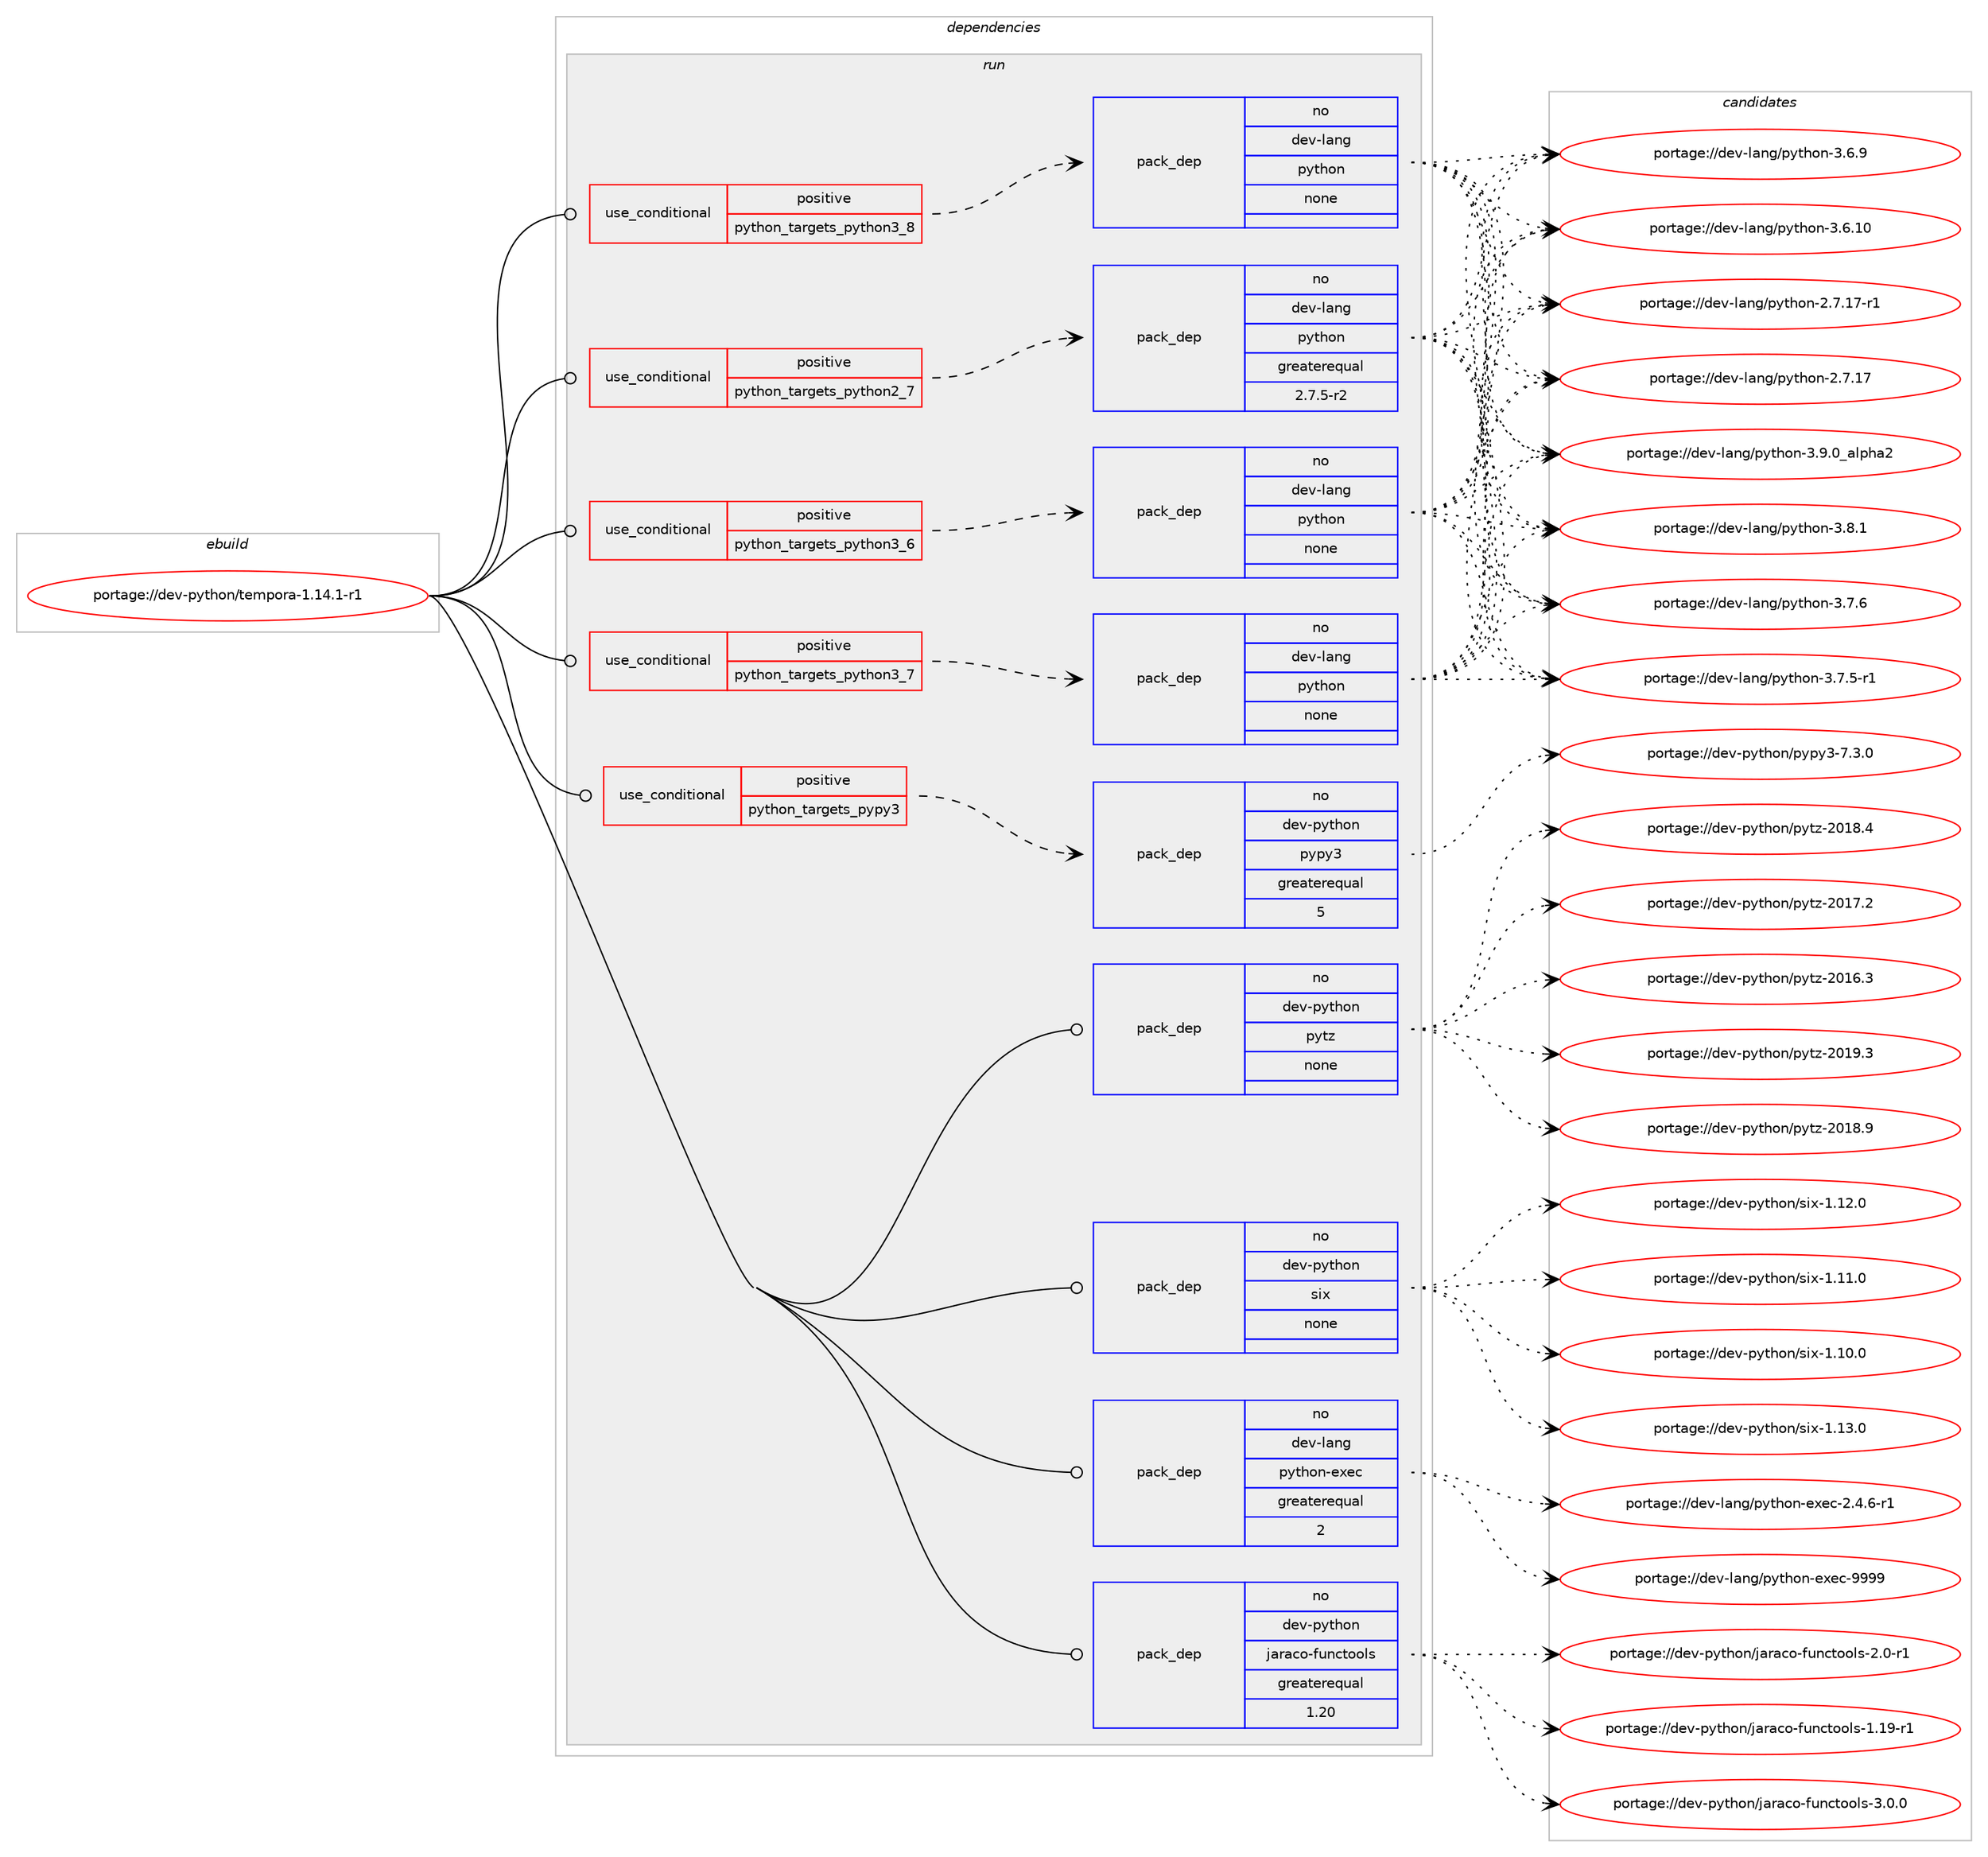 digraph prolog {

# *************
# Graph options
# *************

newrank=true;
concentrate=true;
compound=true;
graph [rankdir=LR,fontname=Helvetica,fontsize=10,ranksep=1.5];#, ranksep=2.5, nodesep=0.2];
edge  [arrowhead=vee];
node  [fontname=Helvetica,fontsize=10];

# **********
# The ebuild
# **********

subgraph cluster_leftcol {
color=gray;
label=<<i>ebuild</i>>;
id [label="portage://dev-python/tempora-1.14.1-r1", color=red, width=4, href="../dev-python/tempora-1.14.1-r1.svg"];
}

# ****************
# The dependencies
# ****************

subgraph cluster_midcol {
color=gray;
label=<<i>dependencies</i>>;
subgraph cluster_compile {
fillcolor="#eeeeee";
style=filled;
label=<<i>compile</i>>;
}
subgraph cluster_compileandrun {
fillcolor="#eeeeee";
style=filled;
label=<<i>compile and run</i>>;
}
subgraph cluster_run {
fillcolor="#eeeeee";
style=filled;
label=<<i>run</i>>;
subgraph cond104928 {
dependency422443 [label=<<TABLE BORDER="0" CELLBORDER="1" CELLSPACING="0" CELLPADDING="4"><TR><TD ROWSPAN="3" CELLPADDING="10">use_conditional</TD></TR><TR><TD>positive</TD></TR><TR><TD>python_targets_pypy3</TD></TR></TABLE>>, shape=none, color=red];
subgraph pack312618 {
dependency422444 [label=<<TABLE BORDER="0" CELLBORDER="1" CELLSPACING="0" CELLPADDING="4" WIDTH="220"><TR><TD ROWSPAN="6" CELLPADDING="30">pack_dep</TD></TR><TR><TD WIDTH="110">no</TD></TR><TR><TD>dev-python</TD></TR><TR><TD>pypy3</TD></TR><TR><TD>greaterequal</TD></TR><TR><TD>5</TD></TR></TABLE>>, shape=none, color=blue];
}
dependency422443:e -> dependency422444:w [weight=20,style="dashed",arrowhead="vee"];
}
id:e -> dependency422443:w [weight=20,style="solid",arrowhead="odot"];
subgraph cond104929 {
dependency422445 [label=<<TABLE BORDER="0" CELLBORDER="1" CELLSPACING="0" CELLPADDING="4"><TR><TD ROWSPAN="3" CELLPADDING="10">use_conditional</TD></TR><TR><TD>positive</TD></TR><TR><TD>python_targets_python2_7</TD></TR></TABLE>>, shape=none, color=red];
subgraph pack312619 {
dependency422446 [label=<<TABLE BORDER="0" CELLBORDER="1" CELLSPACING="0" CELLPADDING="4" WIDTH="220"><TR><TD ROWSPAN="6" CELLPADDING="30">pack_dep</TD></TR><TR><TD WIDTH="110">no</TD></TR><TR><TD>dev-lang</TD></TR><TR><TD>python</TD></TR><TR><TD>greaterequal</TD></TR><TR><TD>2.7.5-r2</TD></TR></TABLE>>, shape=none, color=blue];
}
dependency422445:e -> dependency422446:w [weight=20,style="dashed",arrowhead="vee"];
}
id:e -> dependency422445:w [weight=20,style="solid",arrowhead="odot"];
subgraph cond104930 {
dependency422447 [label=<<TABLE BORDER="0" CELLBORDER="1" CELLSPACING="0" CELLPADDING="4"><TR><TD ROWSPAN="3" CELLPADDING="10">use_conditional</TD></TR><TR><TD>positive</TD></TR><TR><TD>python_targets_python3_6</TD></TR></TABLE>>, shape=none, color=red];
subgraph pack312620 {
dependency422448 [label=<<TABLE BORDER="0" CELLBORDER="1" CELLSPACING="0" CELLPADDING="4" WIDTH="220"><TR><TD ROWSPAN="6" CELLPADDING="30">pack_dep</TD></TR><TR><TD WIDTH="110">no</TD></TR><TR><TD>dev-lang</TD></TR><TR><TD>python</TD></TR><TR><TD>none</TD></TR><TR><TD></TD></TR></TABLE>>, shape=none, color=blue];
}
dependency422447:e -> dependency422448:w [weight=20,style="dashed",arrowhead="vee"];
}
id:e -> dependency422447:w [weight=20,style="solid",arrowhead="odot"];
subgraph cond104931 {
dependency422449 [label=<<TABLE BORDER="0" CELLBORDER="1" CELLSPACING="0" CELLPADDING="4"><TR><TD ROWSPAN="3" CELLPADDING="10">use_conditional</TD></TR><TR><TD>positive</TD></TR><TR><TD>python_targets_python3_7</TD></TR></TABLE>>, shape=none, color=red];
subgraph pack312621 {
dependency422450 [label=<<TABLE BORDER="0" CELLBORDER="1" CELLSPACING="0" CELLPADDING="4" WIDTH="220"><TR><TD ROWSPAN="6" CELLPADDING="30">pack_dep</TD></TR><TR><TD WIDTH="110">no</TD></TR><TR><TD>dev-lang</TD></TR><TR><TD>python</TD></TR><TR><TD>none</TD></TR><TR><TD></TD></TR></TABLE>>, shape=none, color=blue];
}
dependency422449:e -> dependency422450:w [weight=20,style="dashed",arrowhead="vee"];
}
id:e -> dependency422449:w [weight=20,style="solid",arrowhead="odot"];
subgraph cond104932 {
dependency422451 [label=<<TABLE BORDER="0" CELLBORDER="1" CELLSPACING="0" CELLPADDING="4"><TR><TD ROWSPAN="3" CELLPADDING="10">use_conditional</TD></TR><TR><TD>positive</TD></TR><TR><TD>python_targets_python3_8</TD></TR></TABLE>>, shape=none, color=red];
subgraph pack312622 {
dependency422452 [label=<<TABLE BORDER="0" CELLBORDER="1" CELLSPACING="0" CELLPADDING="4" WIDTH="220"><TR><TD ROWSPAN="6" CELLPADDING="30">pack_dep</TD></TR><TR><TD WIDTH="110">no</TD></TR><TR><TD>dev-lang</TD></TR><TR><TD>python</TD></TR><TR><TD>none</TD></TR><TR><TD></TD></TR></TABLE>>, shape=none, color=blue];
}
dependency422451:e -> dependency422452:w [weight=20,style="dashed",arrowhead="vee"];
}
id:e -> dependency422451:w [weight=20,style="solid",arrowhead="odot"];
subgraph pack312623 {
dependency422453 [label=<<TABLE BORDER="0" CELLBORDER="1" CELLSPACING="0" CELLPADDING="4" WIDTH="220"><TR><TD ROWSPAN="6" CELLPADDING="30">pack_dep</TD></TR><TR><TD WIDTH="110">no</TD></TR><TR><TD>dev-lang</TD></TR><TR><TD>python-exec</TD></TR><TR><TD>greaterequal</TD></TR><TR><TD>2</TD></TR></TABLE>>, shape=none, color=blue];
}
id:e -> dependency422453:w [weight=20,style="solid",arrowhead="odot"];
subgraph pack312624 {
dependency422454 [label=<<TABLE BORDER="0" CELLBORDER="1" CELLSPACING="0" CELLPADDING="4" WIDTH="220"><TR><TD ROWSPAN="6" CELLPADDING="30">pack_dep</TD></TR><TR><TD WIDTH="110">no</TD></TR><TR><TD>dev-python</TD></TR><TR><TD>jaraco-functools</TD></TR><TR><TD>greaterequal</TD></TR><TR><TD>1.20</TD></TR></TABLE>>, shape=none, color=blue];
}
id:e -> dependency422454:w [weight=20,style="solid",arrowhead="odot"];
subgraph pack312625 {
dependency422455 [label=<<TABLE BORDER="0" CELLBORDER="1" CELLSPACING="0" CELLPADDING="4" WIDTH="220"><TR><TD ROWSPAN="6" CELLPADDING="30">pack_dep</TD></TR><TR><TD WIDTH="110">no</TD></TR><TR><TD>dev-python</TD></TR><TR><TD>pytz</TD></TR><TR><TD>none</TD></TR><TR><TD></TD></TR></TABLE>>, shape=none, color=blue];
}
id:e -> dependency422455:w [weight=20,style="solid",arrowhead="odot"];
subgraph pack312626 {
dependency422456 [label=<<TABLE BORDER="0" CELLBORDER="1" CELLSPACING="0" CELLPADDING="4" WIDTH="220"><TR><TD ROWSPAN="6" CELLPADDING="30">pack_dep</TD></TR><TR><TD WIDTH="110">no</TD></TR><TR><TD>dev-python</TD></TR><TR><TD>six</TD></TR><TR><TD>none</TD></TR><TR><TD></TD></TR></TABLE>>, shape=none, color=blue];
}
id:e -> dependency422456:w [weight=20,style="solid",arrowhead="odot"];
}
}

# **************
# The candidates
# **************

subgraph cluster_choices {
rank=same;
color=gray;
label=<<i>candidates</i>>;

subgraph choice312618 {
color=black;
nodesep=1;
choice100101118451121211161041111104711212111212151455546514648 [label="portage://dev-python/pypy3-7.3.0", color=red, width=4,href="../dev-python/pypy3-7.3.0.svg"];
dependency422444:e -> choice100101118451121211161041111104711212111212151455546514648:w [style=dotted,weight="100"];
}
subgraph choice312619 {
color=black;
nodesep=1;
choice10010111845108971101034711212111610411111045514657464895971081121049750 [label="portage://dev-lang/python-3.9.0_alpha2", color=red, width=4,href="../dev-lang/python-3.9.0_alpha2.svg"];
choice100101118451089711010347112121116104111110455146564649 [label="portage://dev-lang/python-3.8.1", color=red, width=4,href="../dev-lang/python-3.8.1.svg"];
choice100101118451089711010347112121116104111110455146554654 [label="portage://dev-lang/python-3.7.6", color=red, width=4,href="../dev-lang/python-3.7.6.svg"];
choice1001011184510897110103471121211161041111104551465546534511449 [label="portage://dev-lang/python-3.7.5-r1", color=red, width=4,href="../dev-lang/python-3.7.5-r1.svg"];
choice100101118451089711010347112121116104111110455146544657 [label="portage://dev-lang/python-3.6.9", color=red, width=4,href="../dev-lang/python-3.6.9.svg"];
choice10010111845108971101034711212111610411111045514654464948 [label="portage://dev-lang/python-3.6.10", color=red, width=4,href="../dev-lang/python-3.6.10.svg"];
choice100101118451089711010347112121116104111110455046554649554511449 [label="portage://dev-lang/python-2.7.17-r1", color=red, width=4,href="../dev-lang/python-2.7.17-r1.svg"];
choice10010111845108971101034711212111610411111045504655464955 [label="portage://dev-lang/python-2.7.17", color=red, width=4,href="../dev-lang/python-2.7.17.svg"];
dependency422446:e -> choice10010111845108971101034711212111610411111045514657464895971081121049750:w [style=dotted,weight="100"];
dependency422446:e -> choice100101118451089711010347112121116104111110455146564649:w [style=dotted,weight="100"];
dependency422446:e -> choice100101118451089711010347112121116104111110455146554654:w [style=dotted,weight="100"];
dependency422446:e -> choice1001011184510897110103471121211161041111104551465546534511449:w [style=dotted,weight="100"];
dependency422446:e -> choice100101118451089711010347112121116104111110455146544657:w [style=dotted,weight="100"];
dependency422446:e -> choice10010111845108971101034711212111610411111045514654464948:w [style=dotted,weight="100"];
dependency422446:e -> choice100101118451089711010347112121116104111110455046554649554511449:w [style=dotted,weight="100"];
dependency422446:e -> choice10010111845108971101034711212111610411111045504655464955:w [style=dotted,weight="100"];
}
subgraph choice312620 {
color=black;
nodesep=1;
choice10010111845108971101034711212111610411111045514657464895971081121049750 [label="portage://dev-lang/python-3.9.0_alpha2", color=red, width=4,href="../dev-lang/python-3.9.0_alpha2.svg"];
choice100101118451089711010347112121116104111110455146564649 [label="portage://dev-lang/python-3.8.1", color=red, width=4,href="../dev-lang/python-3.8.1.svg"];
choice100101118451089711010347112121116104111110455146554654 [label="portage://dev-lang/python-3.7.6", color=red, width=4,href="../dev-lang/python-3.7.6.svg"];
choice1001011184510897110103471121211161041111104551465546534511449 [label="portage://dev-lang/python-3.7.5-r1", color=red, width=4,href="../dev-lang/python-3.7.5-r1.svg"];
choice100101118451089711010347112121116104111110455146544657 [label="portage://dev-lang/python-3.6.9", color=red, width=4,href="../dev-lang/python-3.6.9.svg"];
choice10010111845108971101034711212111610411111045514654464948 [label="portage://dev-lang/python-3.6.10", color=red, width=4,href="../dev-lang/python-3.6.10.svg"];
choice100101118451089711010347112121116104111110455046554649554511449 [label="portage://dev-lang/python-2.7.17-r1", color=red, width=4,href="../dev-lang/python-2.7.17-r1.svg"];
choice10010111845108971101034711212111610411111045504655464955 [label="portage://dev-lang/python-2.7.17", color=red, width=4,href="../dev-lang/python-2.7.17.svg"];
dependency422448:e -> choice10010111845108971101034711212111610411111045514657464895971081121049750:w [style=dotted,weight="100"];
dependency422448:e -> choice100101118451089711010347112121116104111110455146564649:w [style=dotted,weight="100"];
dependency422448:e -> choice100101118451089711010347112121116104111110455146554654:w [style=dotted,weight="100"];
dependency422448:e -> choice1001011184510897110103471121211161041111104551465546534511449:w [style=dotted,weight="100"];
dependency422448:e -> choice100101118451089711010347112121116104111110455146544657:w [style=dotted,weight="100"];
dependency422448:e -> choice10010111845108971101034711212111610411111045514654464948:w [style=dotted,weight="100"];
dependency422448:e -> choice100101118451089711010347112121116104111110455046554649554511449:w [style=dotted,weight="100"];
dependency422448:e -> choice10010111845108971101034711212111610411111045504655464955:w [style=dotted,weight="100"];
}
subgraph choice312621 {
color=black;
nodesep=1;
choice10010111845108971101034711212111610411111045514657464895971081121049750 [label="portage://dev-lang/python-3.9.0_alpha2", color=red, width=4,href="../dev-lang/python-3.9.0_alpha2.svg"];
choice100101118451089711010347112121116104111110455146564649 [label="portage://dev-lang/python-3.8.1", color=red, width=4,href="../dev-lang/python-3.8.1.svg"];
choice100101118451089711010347112121116104111110455146554654 [label="portage://dev-lang/python-3.7.6", color=red, width=4,href="../dev-lang/python-3.7.6.svg"];
choice1001011184510897110103471121211161041111104551465546534511449 [label="portage://dev-lang/python-3.7.5-r1", color=red, width=4,href="../dev-lang/python-3.7.5-r1.svg"];
choice100101118451089711010347112121116104111110455146544657 [label="portage://dev-lang/python-3.6.9", color=red, width=4,href="../dev-lang/python-3.6.9.svg"];
choice10010111845108971101034711212111610411111045514654464948 [label="portage://dev-lang/python-3.6.10", color=red, width=4,href="../dev-lang/python-3.6.10.svg"];
choice100101118451089711010347112121116104111110455046554649554511449 [label="portage://dev-lang/python-2.7.17-r1", color=red, width=4,href="../dev-lang/python-2.7.17-r1.svg"];
choice10010111845108971101034711212111610411111045504655464955 [label="portage://dev-lang/python-2.7.17", color=red, width=4,href="../dev-lang/python-2.7.17.svg"];
dependency422450:e -> choice10010111845108971101034711212111610411111045514657464895971081121049750:w [style=dotted,weight="100"];
dependency422450:e -> choice100101118451089711010347112121116104111110455146564649:w [style=dotted,weight="100"];
dependency422450:e -> choice100101118451089711010347112121116104111110455146554654:w [style=dotted,weight="100"];
dependency422450:e -> choice1001011184510897110103471121211161041111104551465546534511449:w [style=dotted,weight="100"];
dependency422450:e -> choice100101118451089711010347112121116104111110455146544657:w [style=dotted,weight="100"];
dependency422450:e -> choice10010111845108971101034711212111610411111045514654464948:w [style=dotted,weight="100"];
dependency422450:e -> choice100101118451089711010347112121116104111110455046554649554511449:w [style=dotted,weight="100"];
dependency422450:e -> choice10010111845108971101034711212111610411111045504655464955:w [style=dotted,weight="100"];
}
subgraph choice312622 {
color=black;
nodesep=1;
choice10010111845108971101034711212111610411111045514657464895971081121049750 [label="portage://dev-lang/python-3.9.0_alpha2", color=red, width=4,href="../dev-lang/python-3.9.0_alpha2.svg"];
choice100101118451089711010347112121116104111110455146564649 [label="portage://dev-lang/python-3.8.1", color=red, width=4,href="../dev-lang/python-3.8.1.svg"];
choice100101118451089711010347112121116104111110455146554654 [label="portage://dev-lang/python-3.7.6", color=red, width=4,href="../dev-lang/python-3.7.6.svg"];
choice1001011184510897110103471121211161041111104551465546534511449 [label="portage://dev-lang/python-3.7.5-r1", color=red, width=4,href="../dev-lang/python-3.7.5-r1.svg"];
choice100101118451089711010347112121116104111110455146544657 [label="portage://dev-lang/python-3.6.9", color=red, width=4,href="../dev-lang/python-3.6.9.svg"];
choice10010111845108971101034711212111610411111045514654464948 [label="portage://dev-lang/python-3.6.10", color=red, width=4,href="../dev-lang/python-3.6.10.svg"];
choice100101118451089711010347112121116104111110455046554649554511449 [label="portage://dev-lang/python-2.7.17-r1", color=red, width=4,href="../dev-lang/python-2.7.17-r1.svg"];
choice10010111845108971101034711212111610411111045504655464955 [label="portage://dev-lang/python-2.7.17", color=red, width=4,href="../dev-lang/python-2.7.17.svg"];
dependency422452:e -> choice10010111845108971101034711212111610411111045514657464895971081121049750:w [style=dotted,weight="100"];
dependency422452:e -> choice100101118451089711010347112121116104111110455146564649:w [style=dotted,weight="100"];
dependency422452:e -> choice100101118451089711010347112121116104111110455146554654:w [style=dotted,weight="100"];
dependency422452:e -> choice1001011184510897110103471121211161041111104551465546534511449:w [style=dotted,weight="100"];
dependency422452:e -> choice100101118451089711010347112121116104111110455146544657:w [style=dotted,weight="100"];
dependency422452:e -> choice10010111845108971101034711212111610411111045514654464948:w [style=dotted,weight="100"];
dependency422452:e -> choice100101118451089711010347112121116104111110455046554649554511449:w [style=dotted,weight="100"];
dependency422452:e -> choice10010111845108971101034711212111610411111045504655464955:w [style=dotted,weight="100"];
}
subgraph choice312623 {
color=black;
nodesep=1;
choice10010111845108971101034711212111610411111045101120101994557575757 [label="portage://dev-lang/python-exec-9999", color=red, width=4,href="../dev-lang/python-exec-9999.svg"];
choice10010111845108971101034711212111610411111045101120101994550465246544511449 [label="portage://dev-lang/python-exec-2.4.6-r1", color=red, width=4,href="../dev-lang/python-exec-2.4.6-r1.svg"];
dependency422453:e -> choice10010111845108971101034711212111610411111045101120101994557575757:w [style=dotted,weight="100"];
dependency422453:e -> choice10010111845108971101034711212111610411111045101120101994550465246544511449:w [style=dotted,weight="100"];
}
subgraph choice312624 {
color=black;
nodesep=1;
choice10010111845112121116104111110471069711497991114510211711099116111111108115455146484648 [label="portage://dev-python/jaraco-functools-3.0.0", color=red, width=4,href="../dev-python/jaraco-functools-3.0.0.svg"];
choice10010111845112121116104111110471069711497991114510211711099116111111108115455046484511449 [label="portage://dev-python/jaraco-functools-2.0-r1", color=red, width=4,href="../dev-python/jaraco-functools-2.0-r1.svg"];
choice1001011184511212111610411111047106971149799111451021171109911611111110811545494649574511449 [label="portage://dev-python/jaraco-functools-1.19-r1", color=red, width=4,href="../dev-python/jaraco-functools-1.19-r1.svg"];
dependency422454:e -> choice10010111845112121116104111110471069711497991114510211711099116111111108115455146484648:w [style=dotted,weight="100"];
dependency422454:e -> choice10010111845112121116104111110471069711497991114510211711099116111111108115455046484511449:w [style=dotted,weight="100"];
dependency422454:e -> choice1001011184511212111610411111047106971149799111451021171109911611111110811545494649574511449:w [style=dotted,weight="100"];
}
subgraph choice312625 {
color=black;
nodesep=1;
choice100101118451121211161041111104711212111612245504849574651 [label="portage://dev-python/pytz-2019.3", color=red, width=4,href="../dev-python/pytz-2019.3.svg"];
choice100101118451121211161041111104711212111612245504849564657 [label="portage://dev-python/pytz-2018.9", color=red, width=4,href="../dev-python/pytz-2018.9.svg"];
choice100101118451121211161041111104711212111612245504849564652 [label="portage://dev-python/pytz-2018.4", color=red, width=4,href="../dev-python/pytz-2018.4.svg"];
choice100101118451121211161041111104711212111612245504849554650 [label="portage://dev-python/pytz-2017.2", color=red, width=4,href="../dev-python/pytz-2017.2.svg"];
choice100101118451121211161041111104711212111612245504849544651 [label="portage://dev-python/pytz-2016.3", color=red, width=4,href="../dev-python/pytz-2016.3.svg"];
dependency422455:e -> choice100101118451121211161041111104711212111612245504849574651:w [style=dotted,weight="100"];
dependency422455:e -> choice100101118451121211161041111104711212111612245504849564657:w [style=dotted,weight="100"];
dependency422455:e -> choice100101118451121211161041111104711212111612245504849564652:w [style=dotted,weight="100"];
dependency422455:e -> choice100101118451121211161041111104711212111612245504849554650:w [style=dotted,weight="100"];
dependency422455:e -> choice100101118451121211161041111104711212111612245504849544651:w [style=dotted,weight="100"];
}
subgraph choice312626 {
color=black;
nodesep=1;
choice100101118451121211161041111104711510512045494649514648 [label="portage://dev-python/six-1.13.0", color=red, width=4,href="../dev-python/six-1.13.0.svg"];
choice100101118451121211161041111104711510512045494649504648 [label="portage://dev-python/six-1.12.0", color=red, width=4,href="../dev-python/six-1.12.0.svg"];
choice100101118451121211161041111104711510512045494649494648 [label="portage://dev-python/six-1.11.0", color=red, width=4,href="../dev-python/six-1.11.0.svg"];
choice100101118451121211161041111104711510512045494649484648 [label="portage://dev-python/six-1.10.0", color=red, width=4,href="../dev-python/six-1.10.0.svg"];
dependency422456:e -> choice100101118451121211161041111104711510512045494649514648:w [style=dotted,weight="100"];
dependency422456:e -> choice100101118451121211161041111104711510512045494649504648:w [style=dotted,weight="100"];
dependency422456:e -> choice100101118451121211161041111104711510512045494649494648:w [style=dotted,weight="100"];
dependency422456:e -> choice100101118451121211161041111104711510512045494649484648:w [style=dotted,weight="100"];
}
}

}
